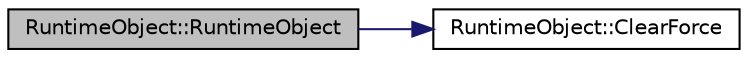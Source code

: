 digraph "RuntimeObject::RuntimeObject"
{
  edge [fontname="Helvetica",fontsize="10",labelfontname="Helvetica",labelfontsize="10"];
  node [fontname="Helvetica",fontsize="10",shape=record];
  rankdir="LR";
  Node1 [label="RuntimeObject::RuntimeObject",height=0.2,width=0.4,color="black", fillcolor="grey75", style="filled" fontcolor="black"];
  Node1 -> Node2 [color="midnightblue",fontsize="10",style="solid",fontname="Helvetica"];
  Node2 [label="RuntimeObject::ClearForce",height=0.2,width=0.4,color="black", fillcolor="white", style="filled",URL="$d0/d3b/class_runtime_object.html#a82b848d06da1b17dd476df8e1ec1723c",tooltip="Delete all forces applied to the object. "];
}
